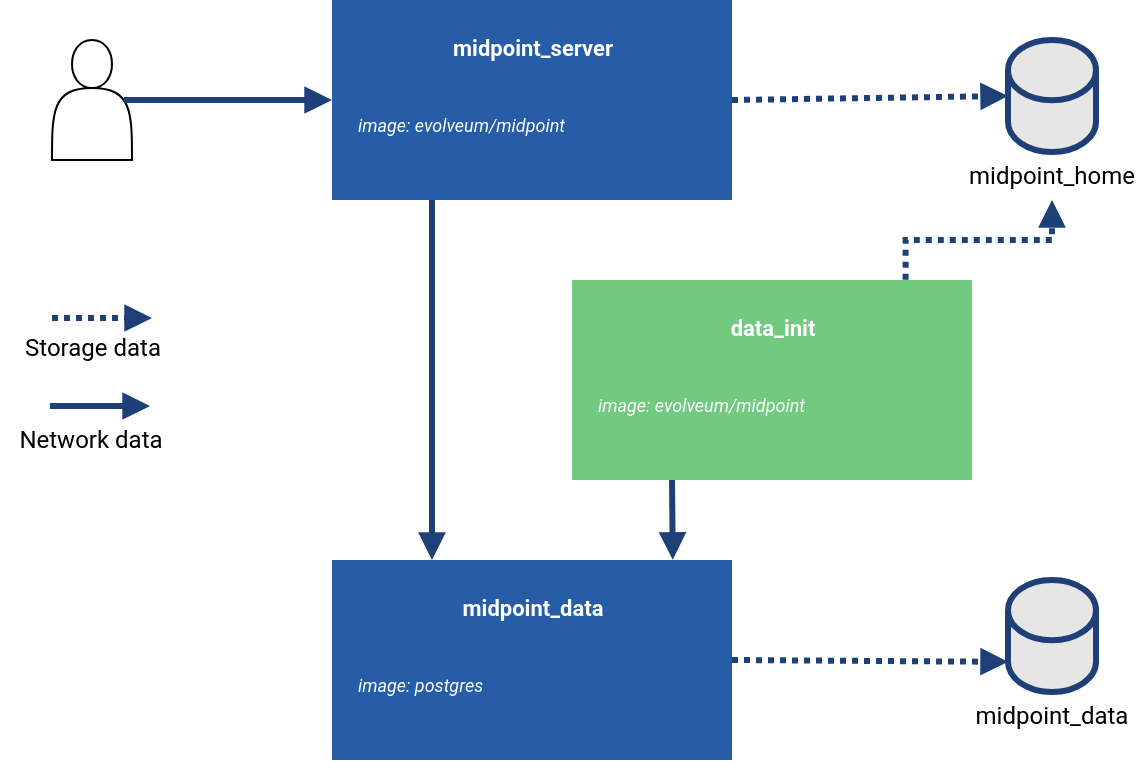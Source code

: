 <mxfile version="23.1.5" type="device">
  <diagram name="Page-1" id="zW7ckY_YRRwpK-wGparV">
    <mxGraphModel dx="989" dy="567" grid="0" gridSize="10" guides="1" tooltips="1" connect="1" arrows="1" fold="1" page="1" pageScale="1" pageWidth="827" pageHeight="1169" math="0" shadow="0">
      <root>
        <mxCell id="0" />
        <mxCell id="1" parent="0" />
        <mxCell id="67D5oJWC6UBzKoaWn5l7-7" value="" style="group" vertex="1" connectable="0" parent="1">
          <mxGeometry x="180" y="120" width="200" height="100" as="geometry" />
        </mxCell>
        <mxCell id="67D5oJWC6UBzKoaWn5l7-3" value="" style="rounded=0;whiteSpace=wrap;html=1;strokeWidth=2;perimeterSpacing=0;glass=0;strokeColor=none;fillColor=#265DA6;" vertex="1" parent="67D5oJWC6UBzKoaWn5l7-7">
          <mxGeometry width="200" height="100" as="geometry" />
        </mxCell>
        <mxCell id="67D5oJWC6UBzKoaWn5l7-4" value="image: evolveum/midpoint" style="text;html=1;strokeColor=none;fillColor=none;align=left;verticalAlign=middle;whiteSpace=wrap;rounded=0;glass=0;fontFamily=Roboto;fontSource=https%3A%2F%2Ffonts.googleapis.com%2Fcss%3Ffamily%3DRoboto;fontSize=9;fontColor=#FFFFFF;fontStyle=2" vertex="1" parent="67D5oJWC6UBzKoaWn5l7-7">
          <mxGeometry x="10.526" y="50" width="178.947" height="25" as="geometry" />
        </mxCell>
        <mxCell id="67D5oJWC6UBzKoaWn5l7-5" value="midpoint_server" style="text;html=1;strokeColor=none;fillColor=none;align=center;verticalAlign=middle;whiteSpace=wrap;rounded=0;glass=0;fontFamily=Roboto;fontSource=https%3A%2F%2Ffonts.googleapis.com%2Fcss2%3Ffamily%3DRoboto%3Aital%2Cwght%401%2C300%26display%3Dswapp;fontSize=11;fontColor=#FFFFFF;fontStyle=1" vertex="1" parent="67D5oJWC6UBzKoaWn5l7-7">
          <mxGeometry x="10.526" y="11.25" width="178.947" height="25" as="geometry" />
        </mxCell>
        <mxCell id="67D5oJWC6UBzKoaWn5l7-8" value="" style="group" vertex="1" connectable="0" parent="1">
          <mxGeometry x="180" y="400" width="200" height="100" as="geometry" />
        </mxCell>
        <mxCell id="67D5oJWC6UBzKoaWn5l7-9" value="" style="rounded=0;whiteSpace=wrap;html=1;strokeWidth=2;perimeterSpacing=0;glass=0;strokeColor=none;fillColor=#265DA6;" vertex="1" parent="67D5oJWC6UBzKoaWn5l7-8">
          <mxGeometry width="200" height="100" as="geometry" />
        </mxCell>
        <mxCell id="67D5oJWC6UBzKoaWn5l7-10" value="image: postgres" style="text;html=1;strokeColor=none;fillColor=none;align=left;verticalAlign=middle;whiteSpace=wrap;rounded=0;glass=0;fontFamily=Roboto;fontSource=https%3A%2F%2Ffonts.googleapis.com%2Fcss%3Ffamily%3DRoboto;fontSize=9;fontColor=#FFFFFF;fontStyle=2" vertex="1" parent="67D5oJWC6UBzKoaWn5l7-8">
          <mxGeometry x="10.526" y="50" width="178.947" height="25" as="geometry" />
        </mxCell>
        <mxCell id="67D5oJWC6UBzKoaWn5l7-11" value="midpoint_data" style="text;html=1;strokeColor=none;fillColor=none;align=center;verticalAlign=middle;whiteSpace=wrap;rounded=0;glass=0;fontFamily=Roboto;fontSource=https%3A%2F%2Ffonts.googleapis.com%2Fcss2%3Ffamily%3DRoboto%3Aital%2Cwght%401%2C300%26display%3Dswapp;fontSize=11;fontColor=#FFFFFF;fontStyle=1" vertex="1" parent="67D5oJWC6UBzKoaWn5l7-8">
          <mxGeometry x="10.526" y="11.25" width="178.947" height="25" as="geometry" />
        </mxCell>
        <mxCell id="67D5oJWC6UBzKoaWn5l7-12" value="" style="group;" vertex="1" connectable="0" parent="1">
          <mxGeometry x="300" y="260" width="200" height="100" as="geometry" />
        </mxCell>
        <mxCell id="67D5oJWC6UBzKoaWn5l7-13" value="" style="rounded=0;whiteSpace=wrap;html=1;strokeWidth=2;perimeterSpacing=0;glass=0;strokeColor=none;fillColor=#37B34A;opacity=70;" vertex="1" parent="67D5oJWC6UBzKoaWn5l7-12">
          <mxGeometry width="200" height="100" as="geometry" />
        </mxCell>
        <mxCell id="67D5oJWC6UBzKoaWn5l7-14" value="&lt;div&gt;image: evolveum/midpoint&lt;/div&gt;" style="text;html=1;strokeColor=none;fillColor=none;align=left;verticalAlign=middle;whiteSpace=wrap;rounded=0;glass=0;fontFamily=Roboto;fontSource=https%3A%2F%2Ffonts.googleapis.com%2Fcss%3Ffamily%3DRoboto;fontSize=9;fontColor=#FFFFFF;fontStyle=2" vertex="1" parent="67D5oJWC6UBzKoaWn5l7-12">
          <mxGeometry x="10.526" y="50" width="178.947" height="25" as="geometry" />
        </mxCell>
        <mxCell id="67D5oJWC6UBzKoaWn5l7-15" value="data_init" style="text;html=1;strokeColor=none;fillColor=none;align=center;verticalAlign=middle;whiteSpace=wrap;rounded=0;glass=0;fontFamily=Roboto;fontSource=https%3A%2F%2Ffonts.googleapis.com%2Fcss2%3Ffamily%3DRoboto%3Aital%2Cwght%401%2C300%26display%3Dswapp;fontSize=11;fontColor=#FFFFFF;fontStyle=1" vertex="1" parent="67D5oJWC6UBzKoaWn5l7-12">
          <mxGeometry x="10.526" y="11.25" width="178.947" height="25" as="geometry" />
        </mxCell>
        <mxCell id="67D5oJWC6UBzKoaWn5l7-17" value="" style="group" vertex="1" connectable="0" parent="1">
          <mxGeometry x="510" y="410" width="60" height="80" as="geometry" />
        </mxCell>
        <mxCell id="67D5oJWC6UBzKoaWn5l7-2" value="" style="shape=cylinder3;whiteSpace=wrap;html=1;boundedLbl=1;backgroundOutline=1;size=15.069;rounded=0;glass=0;fontFamily=Roboto;fontSource=https%3A%2F%2Ffonts.googleapis.com%2Fcss2%3Ffamily%3DRoboto%3Aital%2Cwght%401%2C300%26display%3Dswapp;fontSize=11;fontColor=#1E3F78;strokeColor=#1E3F78;strokeWidth=3;fillColor=#E6E6E6;align=left;sketch=0;shadow=0;" vertex="1" parent="67D5oJWC6UBzKoaWn5l7-17">
          <mxGeometry x="8.0" width="44.0" height="56" as="geometry" />
        </mxCell>
        <mxCell id="67D5oJWC6UBzKoaWn5l7-16" value="midpoint_data" style="whiteSpace=wrap;html=1;fontFamily=Roboto;fontSource=https%3A%2F%2Ffonts.googleapis.com%2Fcss%3Ffamily%3DRoboto;strokeColor=none;fillColor=none;" vertex="1" parent="67D5oJWC6UBzKoaWn5l7-17">
          <mxGeometry y="56" width="60" height="24" as="geometry" />
        </mxCell>
        <mxCell id="67D5oJWC6UBzKoaWn5l7-18" value="" style="group" vertex="1" connectable="0" parent="1">
          <mxGeometry x="510" y="140" width="60" height="80" as="geometry" />
        </mxCell>
        <mxCell id="67D5oJWC6UBzKoaWn5l7-19" value="" style="shape=cylinder3;whiteSpace=wrap;html=1;boundedLbl=1;backgroundOutline=1;size=15.069;rounded=0;glass=0;fontFamily=Roboto;fontSource=https%3A%2F%2Ffonts.googleapis.com%2Fcss2%3Ffamily%3DRoboto%3Aital%2Cwght%401%2C300%26display%3Dswapp;fontSize=11;fontColor=#1E3F78;strokeColor=#1E3F78;strokeWidth=3;fillColor=#E6E6E6;align=left;sketch=0;shadow=0;" vertex="1" parent="67D5oJWC6UBzKoaWn5l7-18">
          <mxGeometry x="8" width="44" height="56" as="geometry" />
        </mxCell>
        <mxCell id="67D5oJWC6UBzKoaWn5l7-20" value="midpoint_home" style="whiteSpace=wrap;html=1;fontFamily=Roboto;fontSource=https%3A%2F%2Ffonts.googleapis.com%2Fcss%3Ffamily%3DRoboto;strokeColor=none;fillColor=none;" vertex="1" parent="67D5oJWC6UBzKoaWn5l7-18">
          <mxGeometry y="56" width="60" height="24" as="geometry" />
        </mxCell>
        <mxCell id="67D5oJWC6UBzKoaWn5l7-29" value="" style="endArrow=block;html=1;strokeWidth=3;strokeColor=#1E3F78;endFill=1;rounded=0;exitX=0.25;exitY=1;exitDx=0;exitDy=0;entryX=0.852;entryY=-0.001;entryDx=0;entryDy=0;entryPerimeter=0;" edge="1" parent="1" source="67D5oJWC6UBzKoaWn5l7-13" target="67D5oJWC6UBzKoaWn5l7-9">
          <mxGeometry width="50" height="50" relative="1" as="geometry">
            <mxPoint x="400" y="360" as="sourcePoint" />
            <mxPoint x="450" y="310" as="targetPoint" />
          </mxGeometry>
        </mxCell>
        <mxCell id="67D5oJWC6UBzKoaWn5l7-31" value="" style="edgeStyle=elbowEdgeStyle;elbow=vertical;endArrow=block;html=1;fontFamily=Roboto;fontSource=https%3A%2F%2Ffonts.googleapis.com%2Fcss2%3Ffamily%3DRoboto%3Aital%2Cwght%401%2C300%26display%3Dswapp;fontSize=9;fontColor=#FFFFFF;strokeColor=#1E3F78;strokeWidth=3;dashed=1;dashPattern=1 1;endFill=1;rounded=0;exitX=0.834;exitY=-0.001;exitDx=0;exitDy=0;exitPerimeter=0;entryX=0.5;entryY=1;entryDx=0;entryDy=0;" edge="1" parent="1" source="67D5oJWC6UBzKoaWn5l7-13" target="67D5oJWC6UBzKoaWn5l7-20">
          <mxGeometry width="50" height="50" relative="1" as="geometry">
            <mxPoint x="560" y="310" as="sourcePoint" />
            <mxPoint x="610" y="260" as="targetPoint" />
          </mxGeometry>
        </mxCell>
        <mxCell id="67D5oJWC6UBzKoaWn5l7-33" value="" style="endArrow=block;html=1;strokeWidth=3;strokeColor=#1E3F78;endFill=1;dashed=1;dashPattern=1 1;rounded=0;exitX=1;exitY=0.5;exitDx=0;exitDy=0;entryX=0;entryY=1;entryDx=0;entryDy=-15.069;entryPerimeter=0;" edge="1" parent="1" source="67D5oJWC6UBzKoaWn5l7-9" target="67D5oJWC6UBzKoaWn5l7-2">
          <mxGeometry width="50" height="50" relative="1" as="geometry">
            <mxPoint x="400" y="360" as="sourcePoint" />
            <mxPoint x="450" y="310" as="targetPoint" />
          </mxGeometry>
        </mxCell>
        <mxCell id="67D5oJWC6UBzKoaWn5l7-34" value="" style="endArrow=block;html=1;strokeWidth=3;strokeColor=#1E3F78;endFill=1;dashed=1;dashPattern=1 1;rounded=0;exitX=1;exitY=0.5;exitDx=0;exitDy=0;entryX=0;entryY=0.5;entryDx=0;entryDy=0;entryPerimeter=0;" edge="1" parent="1" source="67D5oJWC6UBzKoaWn5l7-3" target="67D5oJWC6UBzKoaWn5l7-19">
          <mxGeometry width="50" height="50" relative="1" as="geometry">
            <mxPoint x="460" y="130" as="sourcePoint" />
            <mxPoint x="510" y="80" as="targetPoint" />
          </mxGeometry>
        </mxCell>
        <mxCell id="67D5oJWC6UBzKoaWn5l7-35" value="" style="endArrow=block;html=1;strokeWidth=3;strokeColor=#1E3F78;endFill=1;rounded=0;exitX=0.25;exitY=1;exitDx=0;exitDy=0;entryX=0.25;entryY=0;entryDx=0;entryDy=0;entryPerimeter=0;" edge="1" parent="1" source="67D5oJWC6UBzKoaWn5l7-3" target="67D5oJWC6UBzKoaWn5l7-9">
          <mxGeometry width="50" height="50" relative="1" as="geometry">
            <mxPoint x="100" y="335" as="sourcePoint" />
            <mxPoint x="150" y="285" as="targetPoint" />
          </mxGeometry>
        </mxCell>
        <mxCell id="67D5oJWC6UBzKoaWn5l7-39" value="" style="shape=actor;whiteSpace=wrap;html=1;" vertex="1" parent="1">
          <mxGeometry x="40" y="140" width="40" height="60" as="geometry" />
        </mxCell>
        <mxCell id="67D5oJWC6UBzKoaWn5l7-41" value="" style="endArrow=block;html=1;strokeWidth=3;strokeColor=#1E3F78;endFill=1;rounded=0;exitX=0.9;exitY=0.5;exitDx=0;exitDy=0;exitPerimeter=0;entryX=0;entryY=0.5;entryDx=0;entryDy=0;" edge="1" parent="1" source="67D5oJWC6UBzKoaWn5l7-39" target="67D5oJWC6UBzKoaWn5l7-3">
          <mxGeometry width="50" height="50" relative="1" as="geometry">
            <mxPoint x="50" y="300" as="sourcePoint" />
            <mxPoint x="100" y="250" as="targetPoint" />
          </mxGeometry>
        </mxCell>
        <mxCell id="67D5oJWC6UBzKoaWn5l7-42" value="" style="endArrow=block;html=1;strokeWidth=3;strokeColor=#1E3F78;endFill=1;dashed=1;dashPattern=1 1;rounded=0;" edge="1" parent="1">
          <mxGeometry width="50" height="50" relative="1" as="geometry">
            <mxPoint x="40" y="279" as="sourcePoint" />
            <mxPoint x="90" y="279" as="targetPoint" />
          </mxGeometry>
        </mxCell>
        <mxCell id="67D5oJWC6UBzKoaWn5l7-43" value="&lt;div&gt;Storage data&lt;br&gt;&lt;/div&gt;" style="text;html=1;align=center;verticalAlign=middle;resizable=0;points=[];autosize=1;strokeColor=none;fillColor=none;fontFamily=Roboto;fontSource=https%3A%2F%2Ffonts.googleapis.com%2Fcss%3Ffamily%3DRoboto;" vertex="1" parent="1">
          <mxGeometry x="15" y="279" width="90" height="30" as="geometry" />
        </mxCell>
        <mxCell id="67D5oJWC6UBzKoaWn5l7-45" value="" style="endArrow=block;html=1;strokeWidth=3;strokeColor=#1E3F78;endFill=1;rounded=0;" edge="1" parent="1">
          <mxGeometry width="50" height="50" relative="1" as="geometry">
            <mxPoint x="39" y="323" as="sourcePoint" />
            <mxPoint x="89" y="323" as="targetPoint" />
          </mxGeometry>
        </mxCell>
        <mxCell id="67D5oJWC6UBzKoaWn5l7-47" value="&lt;div&gt;Network data&lt;br&gt;&lt;/div&gt;" style="text;html=1;align=center;verticalAlign=middle;resizable=0;points=[];autosize=1;strokeColor=none;fillColor=none;fontFamily=Roboto;fontSource=https%3A%2F%2Ffonts.googleapis.com%2Fcss%3Ffamily%3DRoboto;" vertex="1" parent="1">
          <mxGeometry x="14" y="327" width="90" height="26" as="geometry" />
        </mxCell>
      </root>
    </mxGraphModel>
  </diagram>
</mxfile>
